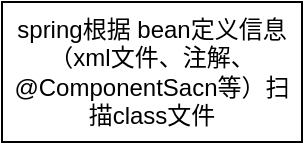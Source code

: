 <mxfile version="24.0.7" type="github">
  <diagram name="第 1 页" id="H5l1Tb1N4UfwjCKNcM-Z">
    <mxGraphModel dx="1018" dy="604" grid="1" gridSize="10" guides="1" tooltips="1" connect="1" arrows="1" fold="1" page="1" pageScale="1" pageWidth="827" pageHeight="1169" math="0" shadow="0">
      <root>
        <mxCell id="0" />
        <mxCell id="1" parent="0" />
        <mxCell id="a1UpuL8nDIaCTMfH53SL-1" value="spring根据 bean定义信息（xml文件、注解、@ComponentSacn等）扫描class文件" style="rounded=0;whiteSpace=wrap;html=1;" vertex="1" parent="1">
          <mxGeometry x="130" y="60" width="150" height="70" as="geometry" />
        </mxCell>
      </root>
    </mxGraphModel>
  </diagram>
</mxfile>
